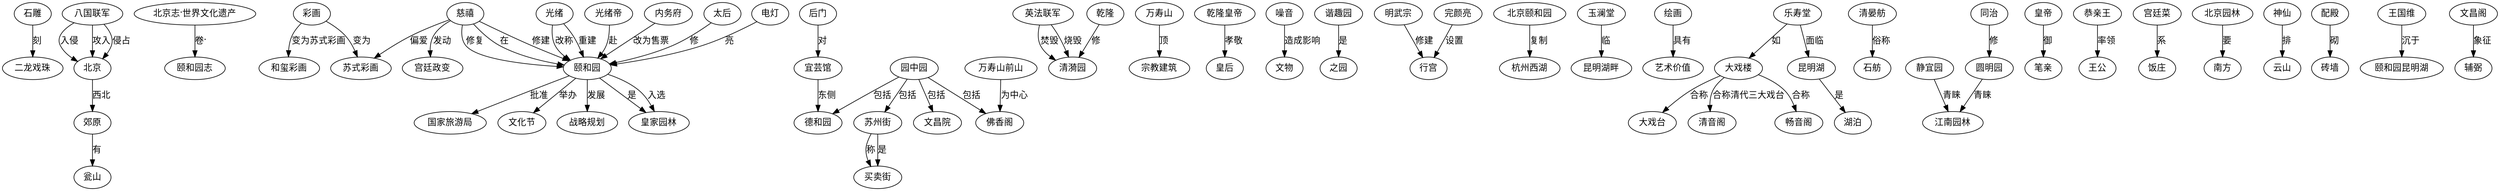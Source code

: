 digraph 2020228223142491951 {
	"石雕" [fontname=FangSong]
	"二龙戏珠" [fontname=FangSong]
	"石雕" -> "二龙戏珠" [label="刻" fontname=FangSong]
	"郊原" [fontname=FangSong]
	"瓮山" [fontname=FangSong]
	"郊原" -> "瓮山" [label="有" fontname=FangSong]
	"北京志·世界文化遗产" [fontname=FangSong]
	"颐和园志" [fontname=FangSong]
	"北京志·世界文化遗产" -> "颐和园志" [label="卷·" fontname=FangSong]
	"慈禧" [fontname=FangSong]
	"苏式彩画" [fontname=FangSong]
	"慈禧" -> "苏式彩画" [label="偏爱" fontname=FangSong]
	"宜芸馆" [fontname=FangSong]
	"德和园" [fontname=FangSong]
	"宜芸馆" -> "德和园" [label="东侧" fontname=FangSong]
	"八国联军" [fontname=FangSong]
	"北京" [fontname=FangSong]
	"八国联军" -> "北京" [label="入侵" fontname=FangSong]
	"慈禧" [fontname=FangSong]
	"颐和园" [fontname=FangSong]
	"慈禧" -> "颐和园" [label="修建" fontname=FangSong]
	"英法联军" [fontname=FangSong]
	"清漪园" [fontname=FangSong]
	"英法联军" -> "清漪园" [label="焚毁" fontname=FangSong]
	"万寿山" [fontname=FangSong]
	"宗教建筑" [fontname=FangSong]
	"万寿山" -> "宗教建筑" [label="顶" fontname=FangSong]
	"北京" [fontname=FangSong]
	"郊原" [fontname=FangSong]
	"北京" -> "郊原" [label="西北" fontname=FangSong]
	"颐和园" [fontname=FangSong]
	"国家旅游局" [fontname=FangSong]
	"颐和园" -> "国家旅游局" [label="批准" fontname=FangSong]
	"颐和园" [fontname=FangSong]
	"文化节" [fontname=FangSong]
	"颐和园" -> "文化节" [label="举办" fontname=FangSong]
	"光绪" [fontname=FangSong]
	"颐和园" [fontname=FangSong]
	"光绪" -> "颐和园" [label="改称" fontname=FangSong]
	"彩画" [fontname=FangSong]
	"和玺彩画" [fontname=FangSong]
	"彩画" -> "和玺彩画" [label="变为苏式彩画" fontname=FangSong]
	"乾隆皇帝" [fontname=FangSong]
	"皇后" [fontname=FangSong]
	"乾隆皇帝" -> "皇后" [label="孝敬" fontname=FangSong]
	"八国联军" [fontname=FangSong]
	"北京" [fontname=FangSong]
	"八国联军" -> "北京" [label="攻入" fontname=FangSong]
	"噪音" [fontname=FangSong]
	"文物" [fontname=FangSong]
	"噪音" -> "文物" [label="造成影响" fontname=FangSong]
	"慈禧" [fontname=FangSong]
	"宫廷政变" [fontname=FangSong]
	"慈禧" -> "宫廷政变" [label="发动" fontname=FangSong]
	"谐趣园" [fontname=FangSong]
	"之园" [fontname=FangSong]
	"谐趣园" -> "之园" [label="是" fontname=FangSong]
	"慈禧" [fontname=FangSong]
	"颐和园" [fontname=FangSong]
	"慈禧" -> "颐和园" [label="修复" fontname=FangSong]
	"颐和园" [fontname=FangSong]
	"战略规划" [fontname=FangSong]
	"颐和园" -> "战略规划" [label="发展" fontname=FangSong]
	"园中园" [fontname=FangSong]
	"苏州街" [fontname=FangSong]
	"园中园" -> "苏州街" [label="包括" fontname=FangSong]
	"明武宗" [fontname=FangSong]
	"行宫" [fontname=FangSong]
	"明武宗" -> "行宫" [label="修建" fontname=FangSong]
	"北京颐和园" [fontname=FangSong]
	"杭州西湖" [fontname=FangSong]
	"北京颐和园" -> "杭州西湖" [label="复制" fontname=FangSong]
	"玉澜堂" [fontname=FangSong]
	"昆明湖畔" [fontname=FangSong]
	"玉澜堂" -> "昆明湖畔" [label="临" fontname=FangSong]
	"英法联军" [fontname=FangSong]
	"清漪园" [fontname=FangSong]
	"英法联军" -> "清漪园" [label="烧毁" fontname=FangSong]
	"完颜亮" [fontname=FangSong]
	"行宫" [fontname=FangSong]
	"完颜亮" -> "行宫" [label="设置" fontname=FangSong]
	"绘画" [fontname=FangSong]
	"艺术价值" [fontname=FangSong]
	"绘画" -> "艺术价值" [label="具有" fontname=FangSong]
	"万寿山前山" [fontname=FangSong]
	"佛香阁" [fontname=FangSong]
	"万寿山前山" -> "佛香阁" [label="为中心" fontname=FangSong]
	"大戏楼" [fontname=FangSong]
	"大戏台" [fontname=FangSong]
	"大戏楼" -> "大戏台" [label="合称" fontname=FangSong]
	"光绪" [fontname=FangSong]
	"颐和园" [fontname=FangSong]
	"光绪" -> "颐和园" [label="重建" fontname=FangSong]
	"清晏舫" [fontname=FangSong]
	"石舫" [fontname=FangSong]
	"清晏舫" -> "石舫" [label="俗称" fontname=FangSong]
	"圆明园" [fontname=FangSong]
	"江南园林" [fontname=FangSong]
	"圆明园" -> "江南园林" [label="青睐" fontname=FangSong]
	"皇帝" [fontname=FangSong]
	"笔亲" [fontname=FangSong]
	"皇帝" -> "笔亲" [label="御" fontname=FangSong]
	"静宜园" [fontname=FangSong]
	"江南园林" [fontname=FangSong]
	"静宜园" -> "江南园林" [label="青睐" fontname=FangSong]
	"苏州街" [fontname=FangSong]
	"买卖街" [fontname=FangSong]
	"苏州街" -> "买卖街" [label="称" fontname=FangSong]
	"恭亲王" [fontname=FangSong]
	"王公" [fontname=FangSong]
	"恭亲王" -> "王公" [label="率领" fontname=FangSong]
	"大戏楼" [fontname=FangSong]
	"清音阁" [fontname=FangSong]
	"大戏楼" -> "清音阁" [label="合称清代三大戏台" fontname=FangSong]
	"光绪帝" [fontname=FangSong]
	"颐和园" [fontname=FangSong]
	"光绪帝" -> "颐和园" [label="赴" fontname=FangSong]
	"乐寿堂" [fontname=FangSong]
	"大戏楼" [fontname=FangSong]
	"乐寿堂" -> "大戏楼" [label="如" fontname=FangSong]
	"园中园" [fontname=FangSong]
	"文昌院" [fontname=FangSong]
	"园中园" -> "文昌院" [label="包括" fontname=FangSong]
	"园中园" [fontname=FangSong]
	"佛香阁" [fontname=FangSong]
	"园中园" -> "佛香阁" [label="包括" fontname=FangSong]
	"八国联军" [fontname=FangSong]
	"北京" [fontname=FangSong]
	"八国联军" -> "北京" [label="侵占" fontname=FangSong]
	"后门" [fontname=FangSong]
	"宜芸馆" [fontname=FangSong]
	"后门" -> "宜芸馆" [label="对" fontname=FangSong]
	"颐和园" [fontname=FangSong]
	"皇家园林" [fontname=FangSong]
	"颐和园" -> "皇家园林" [label="是" fontname=FangSong]
	"宫廷菜" [fontname=FangSong]
	"饭庄" [fontname=FangSong]
	"宫廷菜" -> "饭庄" [label="系" fontname=FangSong]
	"北京园林" [fontname=FangSong]
	"南方" [fontname=FangSong]
	"北京园林" -> "南方" [label="要" fontname=FangSong]
	"神仙" [fontname=FangSong]
	"云山" [fontname=FangSong]
	"神仙" -> "云山" [label="排" fontname=FangSong]
	"园中园" [fontname=FangSong]
	"德和园" [fontname=FangSong]
	"园中园" -> "德和园" [label="包括" fontname=FangSong]
	"乾隆" [fontname=FangSong]
	"清漪园" [fontname=FangSong]
	"乾隆" -> "清漪园" [label="修" fontname=FangSong]
	"彩画" [fontname=FangSong]
	"苏式彩画" [fontname=FangSong]
	"彩画" -> "苏式彩画" [label="变为" fontname=FangSong]
	"颐和园" [fontname=FangSong]
	"皇家园林" [fontname=FangSong]
	"颐和园" -> "皇家园林" [label="入选" fontname=FangSong]
	"内务府" [fontname=FangSong]
	"颐和园" [fontname=FangSong]
	"内务府" -> "颐和园" [label="改为售票" fontname=FangSong]
	"太后" [fontname=FangSong]
	"颐和园" [fontname=FangSong]
	"太后" -> "颐和园" [label="修" fontname=FangSong]
	"大戏楼" [fontname=FangSong]
	"畅音阁" [fontname=FangSong]
	"大戏楼" -> "畅音阁" [label="合称" fontname=FangSong]
	"慈禧" [fontname=FangSong]
	"颐和园" [fontname=FangSong]
	"慈禧" -> "颐和园" [label="在" fontname=FangSong]
	"昆明湖" [fontname=FangSong]
	"湖泊" [fontname=FangSong]
	"昆明湖" -> "湖泊" [label="是" fontname=FangSong]
	"苏州街" [fontname=FangSong]
	"买卖街" [fontname=FangSong]
	"苏州街" -> "买卖街" [label="是" fontname=FangSong]
	"同治" [fontname=FangSong]
	"圆明园" [fontname=FangSong]
	"同治" -> "圆明园" [label="修" fontname=FangSong]
	"电灯" [fontname=FangSong]
	"颐和园" [fontname=FangSong]
	"电灯" -> "颐和园" [label="亮" fontname=FangSong]
	"乐寿堂" [fontname=FangSong]
	"昆明湖" [fontname=FangSong]
	"乐寿堂" -> "昆明湖" [label="面临" fontname=FangSong]
	"配殿" [fontname=FangSong]
	"砖墙" [fontname=FangSong]
	"配殿" -> "砖墙" [label="砌" fontname=FangSong]
	"王国维" [fontname=FangSong]
	"颐和园昆明湖" [fontname=FangSong]
	"王国维" -> "颐和园昆明湖" [label="沉于" fontname=FangSong]
	"文昌阁" [fontname=FangSong]
	"辅弼" [fontname=FangSong]
	"文昌阁" -> "辅弼" [label="象征" fontname=FangSong]
}
